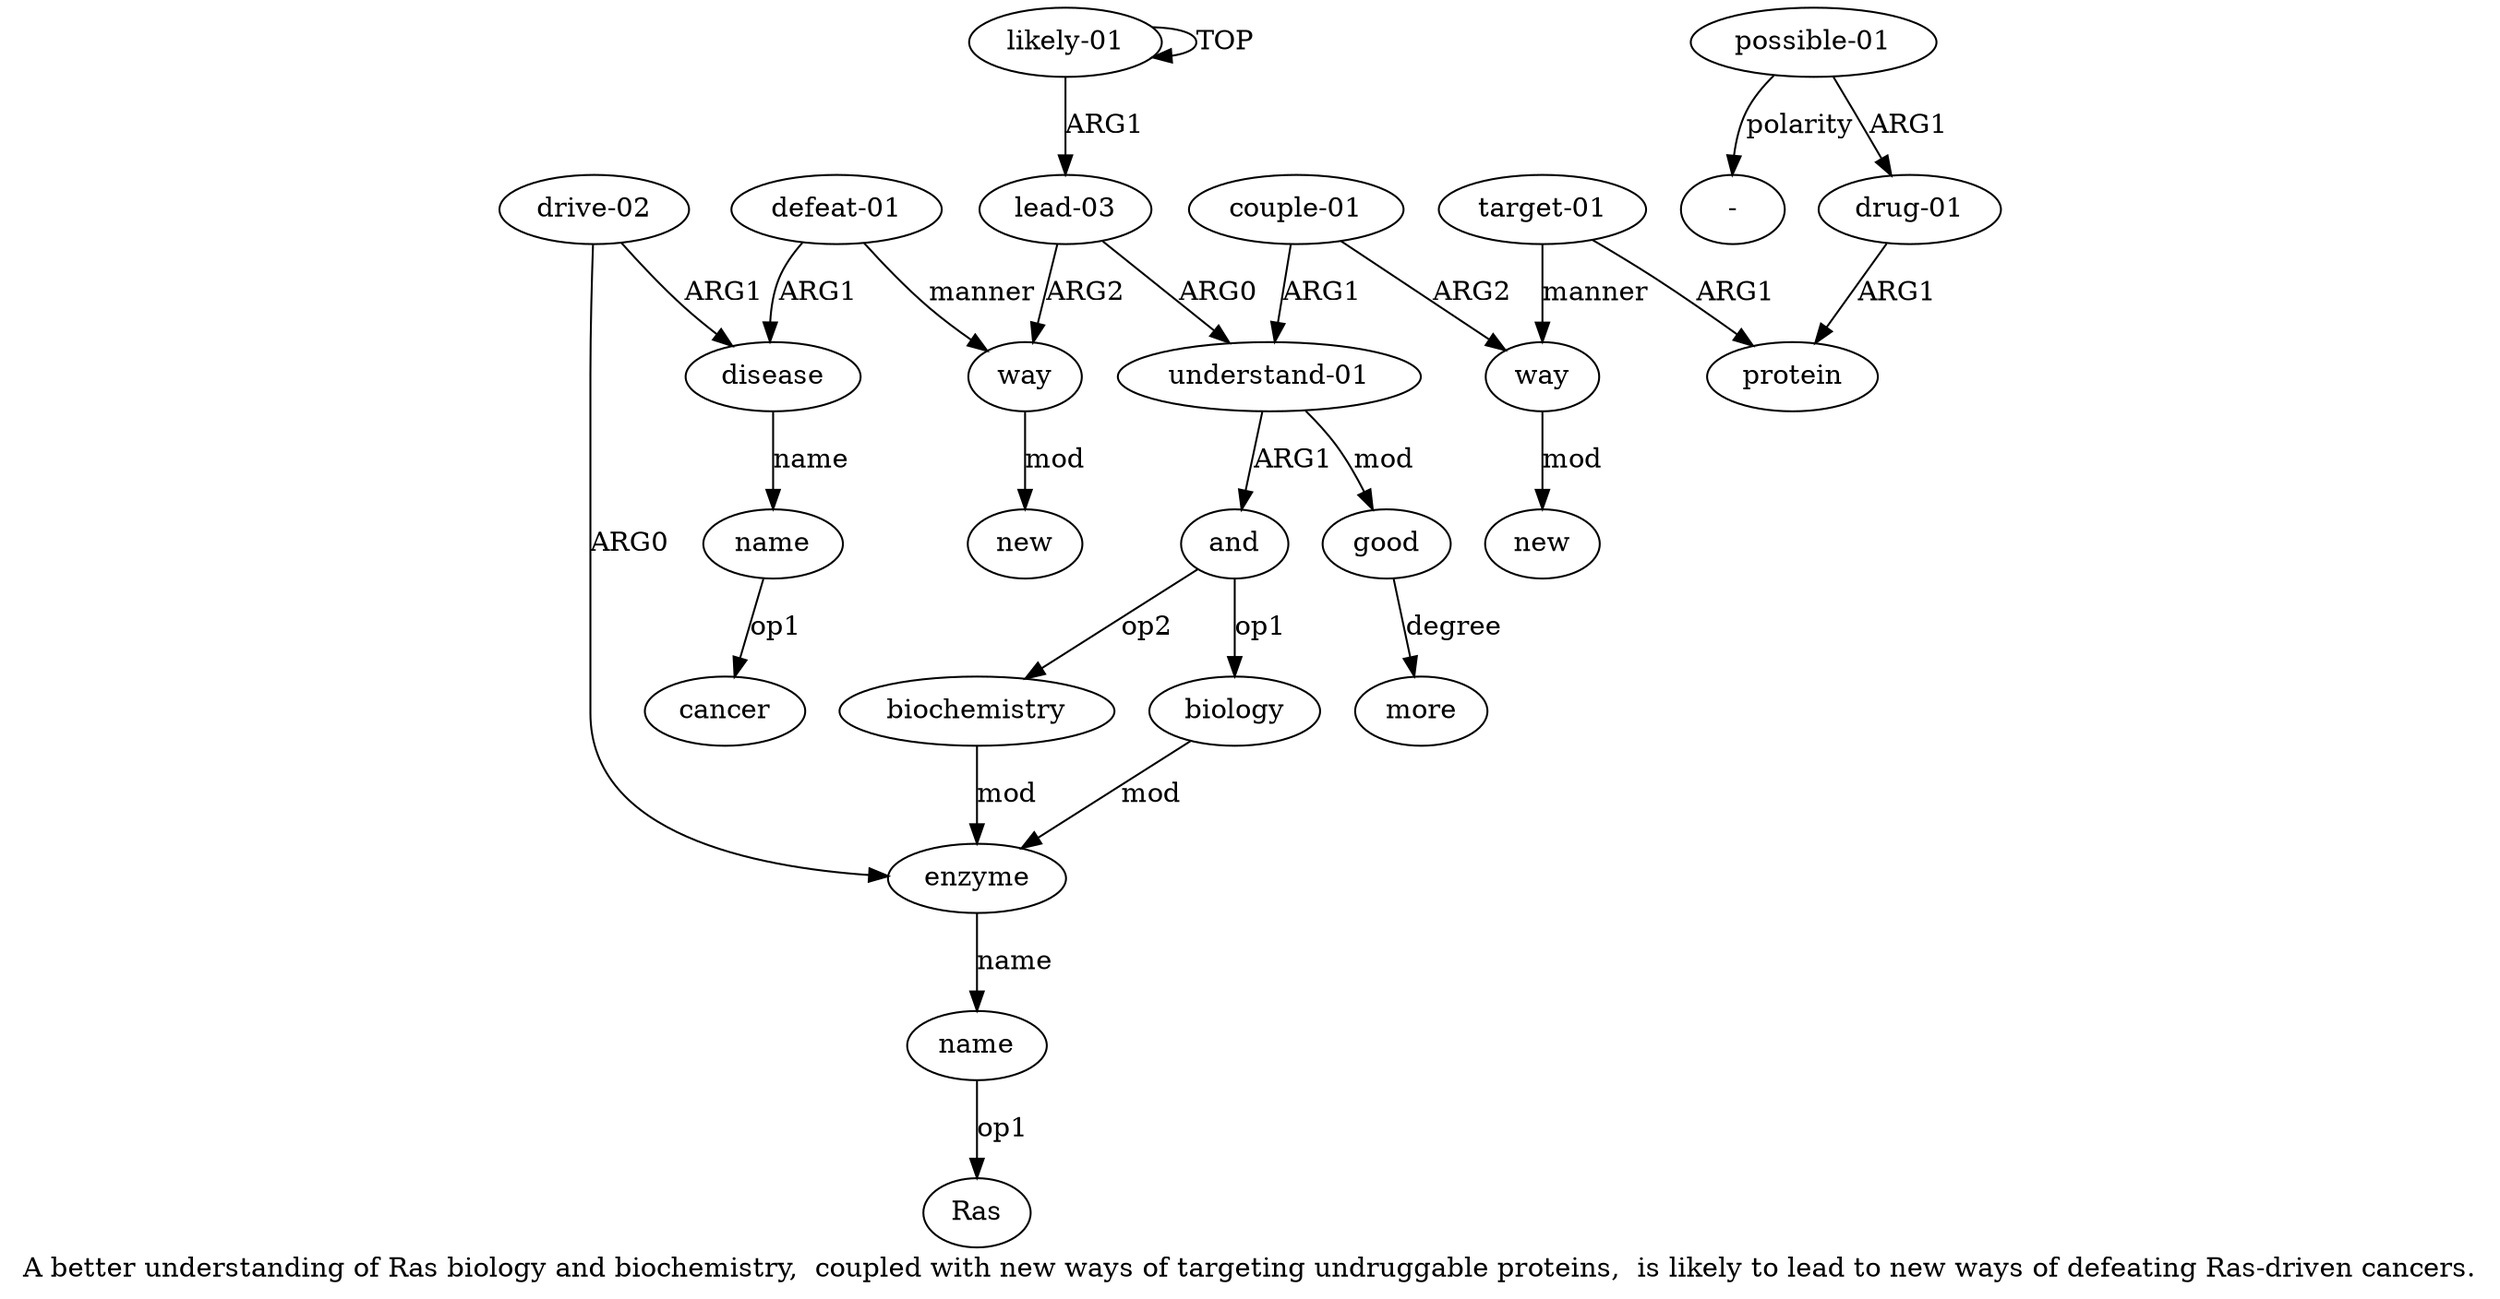 digraph  {
	graph [label="A better understanding of Ras biology and biochemistry,  coupled with new ways of targeting undruggable proteins,  is likely to \
lead to new ways of defeating Ras-driven cancers."];
	node [label="\N"];
	a20	 [color=black,
		gold_ind=20,
		gold_label=disease,
		label=disease,
		test_ind=20,
		test_label=disease];
	a21	 [color=black,
		gold_ind=21,
		gold_label=name,
		label=name,
		test_ind=21,
		test_label=name];
	a20 -> a21 [key=0,
	color=black,
	gold_label=name,
	label=name,
	test_label=name];
"a21 cancer" [color=black,
	gold_ind=-1,
	gold_label=cancer,
	label=cancer,
	test_ind=-1,
	test_label=cancer];
a21 -> "a21 cancer" [key=0,
color=black,
gold_label=op1,
label=op1,
test_label=op1];
a22 [color=black,
gold_ind=22,
gold_label="drive-02",
label="drive-02",
test_ind=22,
test_label="drive-02"];
a22 -> a20 [key=0,
color=black,
gold_label=ARG1,
label=ARG1,
test_label=ARG1];
a5 [color=black,
gold_ind=5,
gold_label=enzyme,
label=enzyme,
test_ind=5,
test_label=enzyme];
a22 -> a5 [key=0,
color=black,
gold_label=ARG0,
label=ARG0,
test_label=ARG0];
"a16 -" [color=black,
gold_ind=-1,
gold_label="-",
label="-",
test_ind=-1,
test_label="-"];
"a6 Ras" [color=black,
gold_ind=-1,
gold_label=Ras,
label=Ras,
test_ind=-1,
test_label=Ras];
a15 [color=black,
gold_ind=15,
gold_label="drug-01",
label="drug-01",
test_ind=15,
test_label="drug-01"];
a14 [color=black,
gold_ind=14,
gold_label=protein,
label=protein,
test_ind=14,
test_label=protein];
a15 -> a14 [key=0,
color=black,
gold_label=ARG1,
label=ARG1,
test_label=ARG1];
a17 [color=black,
gold_ind=17,
gold_label=way,
label=way,
test_ind=17,
test_label=way];
a18 [color=black,
gold_ind=18,
gold_label=new,
label=new,
test_ind=18,
test_label=new];
a17 -> a18 [key=0,
color=black,
gold_label=mod,
label=mod,
test_label=mod];
a16 [color=black,
gold_ind=16,
gold_label="possible-01",
label="possible-01",
test_ind=16,
test_label="possible-01"];
a16 -> "a16 -" [key=0,
color=black,
gold_label=polarity,
label=polarity,
test_label=polarity];
a16 -> a15 [key=0,
color=black,
gold_label=ARG1,
label=ARG1,
test_label=ARG1];
a11 [color=black,
gold_ind=11,
gold_label=way,
label=way,
test_ind=11,
test_label=way];
a12 [color=black,
gold_ind=12,
gold_label=new,
label=new,
test_ind=12,
test_label=new];
a11 -> a12 [key=0,
color=black,
gold_label=mod,
label=mod,
test_label=mod];
a10 [color=black,
gold_ind=10,
gold_label="couple-01",
label="couple-01",
test_ind=10,
test_label="couple-01"];
a10 -> a11 [key=0,
color=black,
gold_label=ARG2,
label=ARG2,
test_label=ARG2];
a2 [color=black,
gold_ind=2,
gold_label="understand-01",
label="understand-01",
test_ind=2,
test_label="understand-01"];
a10 -> a2 [key=0,
color=black,
gold_label=ARG1,
label=ARG1,
test_label=ARG1];
a13 [color=black,
gold_ind=13,
gold_label="target-01",
label="target-01",
test_ind=13,
test_label="target-01"];
a13 -> a14 [key=0,
color=black,
gold_label=ARG1,
label=ARG1,
test_label=ARG1];
a13 -> a11 [key=0,
color=black,
gold_label=manner,
label=manner,
test_label=manner];
a19 [color=black,
gold_ind=19,
gold_label="defeat-01",
label="defeat-01",
test_ind=19,
test_label="defeat-01"];
a19 -> a20 [key=0,
color=black,
gold_label=ARG1,
label=ARG1,
test_label=ARG1];
a19 -> a17 [key=0,
color=black,
gold_label=manner,
label=manner,
test_label=manner];
a1 [color=black,
gold_ind=1,
gold_label="lead-03",
label="lead-03",
test_ind=1,
test_label="lead-03"];
a1 -> a17 [key=0,
color=black,
gold_label=ARG2,
label=ARG2,
test_label=ARG2];
a1 -> a2 [key=0,
color=black,
gold_label=ARG0,
label=ARG0,
test_label=ARG0];
a0 [color=black,
gold_ind=0,
gold_label="likely-01",
label="likely-01",
test_ind=0,
test_label="likely-01"];
a0 -> a1 [key=0,
color=black,
gold_label=ARG1,
label=ARG1,
test_label=ARG1];
a0 -> a0 [key=0,
color=black,
gold_label=TOP,
label=TOP,
test_label=TOP];
a3 [color=black,
gold_ind=3,
gold_label=and,
label=and,
test_ind=3,
test_label=and];
a4 [color=black,
gold_ind=4,
gold_label=biology,
label=biology,
test_ind=4,
test_label=biology];
a3 -> a4 [key=0,
color=black,
gold_label=op1,
label=op1,
test_label=op1];
a7 [color=black,
gold_ind=7,
gold_label=biochemistry,
label=biochemistry,
test_ind=7,
test_label=biochemistry];
a3 -> a7 [key=0,
color=black,
gold_label=op2,
label=op2,
test_label=op2];
a2 -> a3 [key=0,
color=black,
gold_label=ARG1,
label=ARG1,
test_label=ARG1];
a8 [color=black,
gold_ind=8,
gold_label=good,
label=good,
test_ind=8,
test_label=good];
a2 -> a8 [key=0,
color=black,
gold_label=mod,
label=mod,
test_label=mod];
a6 [color=black,
gold_ind=6,
gold_label=name,
label=name,
test_ind=6,
test_label=name];
a5 -> a6 [key=0,
color=black,
gold_label=name,
label=name,
test_label=name];
a4 -> a5 [key=0,
color=black,
gold_label=mod,
label=mod,
test_label=mod];
a7 -> a5 [key=0,
color=black,
gold_label=mod,
label=mod,
test_label=mod];
a6 -> "a6 Ras" [key=0,
color=black,
gold_label=op1,
label=op1,
test_label=op1];
a9 [color=black,
gold_ind=9,
gold_label=more,
label=more,
test_ind=9,
test_label=more];
a8 -> a9 [key=0,
color=black,
gold_label=degree,
label=degree,
test_label=degree];
}
